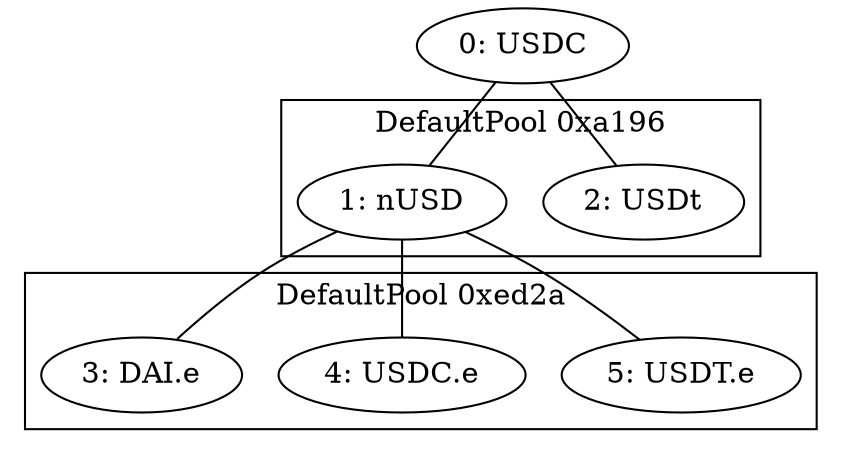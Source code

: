 graph G {
    token0 [label = "0: USDC";];
    token1 [label = "1: nUSD";];
    token2 [label = "2: USDt";];
    token3 [label = "3: DAI.e";];
    token4 [label = "4: USDC.e";];
    token5 [label = "5: USDT.e";];
    token0 -- token1;
    token0 -- token2;
    subgraph cluster0 {
        label = "DefaultPool 0xa196";
        subgraph {
            rank = same;
            edge [style = invis;];
            token1 -- token2;
        }
    }
    token1 -- token3;
    token1 -- token4;
    token1 -- token5;
    subgraph cluster1 {
        label = "DefaultPool 0xed2a";
        subgraph {
            rank = same;
            edge [style = invis;];
            token3 -- token4;
            token4 -- token5;
        }
    }
}
